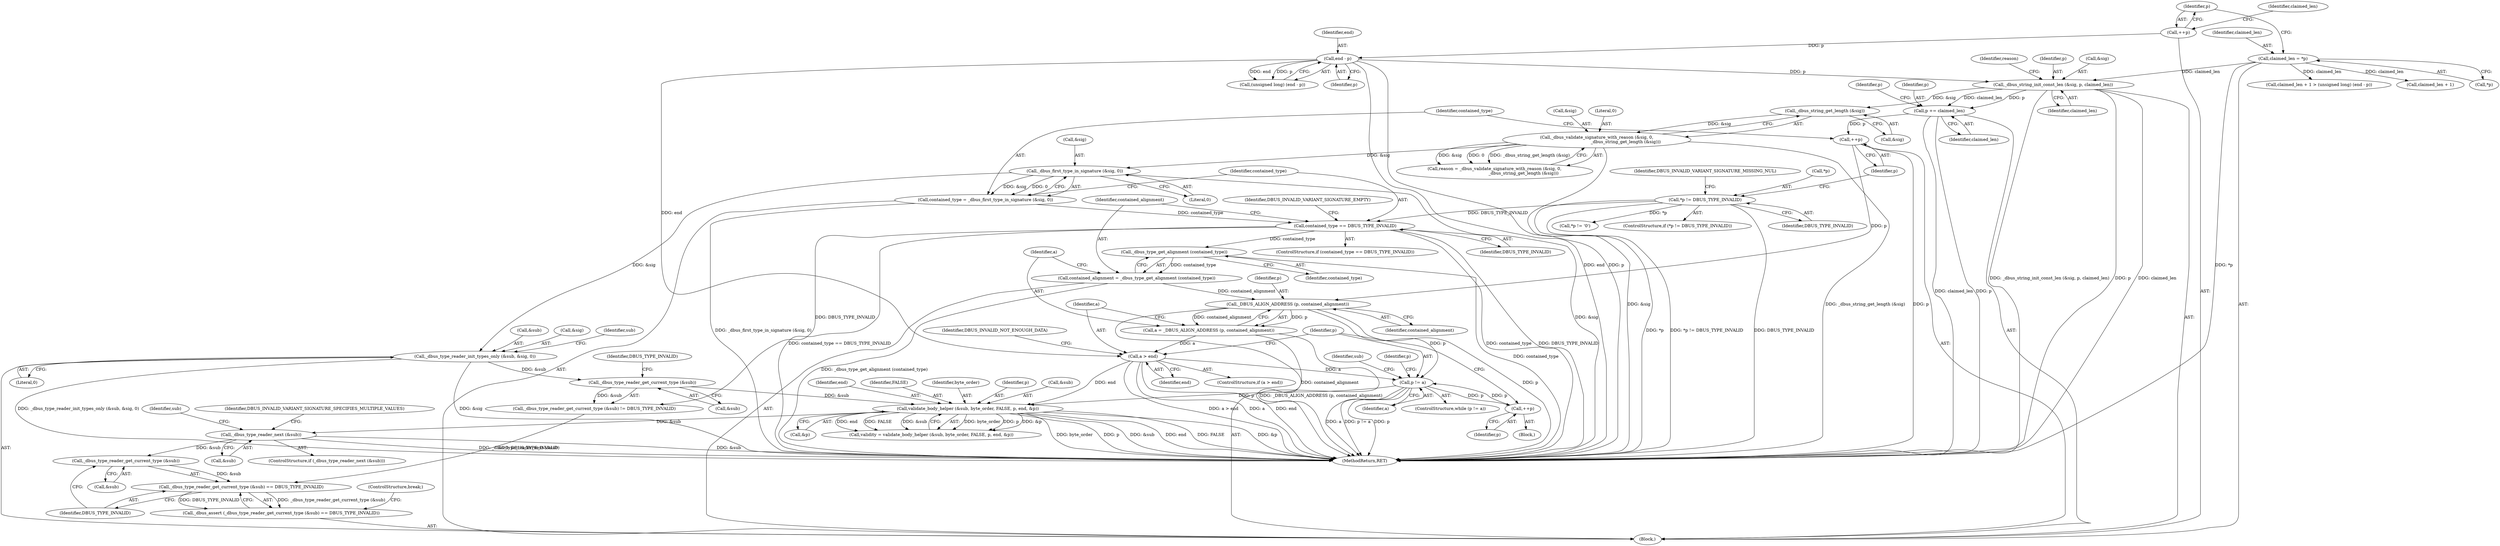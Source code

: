 digraph "0_dbus_7d65a3a6ed8815e34a99c680ac3869fde49dbbd4@API" {
"1000702" [label="(Call,_dbus_type_reader_get_current_type (&sub))"];
"1000695" [label="(Call,_dbus_type_reader_next (&sub))"];
"1000679" [label="(Call,validate_body_helper (&sub, byte_order, FALSE, p, end, &p))"];
"1000673" [label="(Call,_dbus_type_reader_get_current_type (&sub))"];
"1000665" [label="(Call,_dbus_type_reader_init_types_only (&sub, &sig, 0))"];
"1000626" [label="(Call,_dbus_first_type_in_signature (&sig, 0))"];
"1000590" [label="(Call,_dbus_validate_signature_with_reason (&sig, 0,\n                                           _dbus_string_get_length (&sig)))"];
"1000594" [label="(Call,_dbus_string_get_length (&sig))"];
"1000583" [label="(Call,_dbus_string_init_const_len (&sig, p, claimed_len))"];
"1000578" [label="(Call,end - p)"];
"1000569" [label="(Call,++p)"];
"1000565" [label="(Call,claimed_len = *p)"];
"1000652" [label="(Call,p != a)"];
"1000642" [label="(Call,_DBUS_ALIGN_ADDRESS (p, contained_alignment))"];
"1000622" [label="(Call,++p)"];
"1000612" [label="(Call,p += claimed_len)"];
"1000636" [label="(Call,contained_alignment = _dbus_type_get_alignment (contained_type))"];
"1000638" [label="(Call,_dbus_type_get_alignment (contained_type))"];
"1000631" [label="(Call,contained_type == DBUS_TYPE_INVALID)"];
"1000624" [label="(Call,contained_type = _dbus_first_type_in_signature (&sig, 0))"];
"1000616" [label="(Call,*p != DBUS_TYPE_INVALID)"];
"1000663" [label="(Call,++p)"];
"1000646" [label="(Call,a > end)"];
"1000640" [label="(Call,a = _DBUS_ALIGN_ADDRESS (p, contained_alignment))"];
"1000701" [label="(Call,_dbus_type_reader_get_current_type (&sub) == DBUS_TYPE_INVALID)"];
"1000700" [label="(Call,_dbus_assert (_dbus_type_reader_get_current_type (&sub) == DBUS_TYPE_INVALID))"];
"1000572" [label="(Call,claimed_len + 1 > (unsigned long) (end - p))"];
"1000646" [label="(Call,a > end)"];
"1000618" [label="(Identifier,p)"];
"1000652" [label="(Call,p != a)"];
"1000696" [label="(Call,&sub)"];
"1000695" [label="(Call,_dbus_type_reader_next (&sub))"];
"1000636" [label="(Call,contained_alignment = _dbus_type_get_alignment (contained_type))"];
"1000591" [label="(Call,&sig)"];
"1000664" [label="(Identifier,p)"];
"1000573" [label="(Call,claimed_len + 1)"];
"1000635" [label="(Identifier,DBUS_INVALID_VARIANT_SIGNATURE_EMPTY)"];
"1000587" [label="(Identifier,claimed_len)"];
"1000578" [label="(Call,end - p)"];
"1000639" [label="(Identifier,contained_type)"];
"1000647" [label="(Identifier,a)"];
"1000675" [label="(Identifier,sub)"];
"1000685" [label="(Identifier,end)"];
"1000637" [label="(Identifier,contained_alignment)"];
"1000683" [label="(Identifier,FALSE)"];
"1000617" [label="(Call,*p)"];
"1000595" [label="(Call,&sig)"];
"1000593" [label="(Literal,0)"];
"1000700" [label="(Call,_dbus_assert (_dbus_type_reader_get_current_type (&sub) == DBUS_TYPE_INVALID))"];
"1000653" [label="(Identifier,p)"];
"1000626" [label="(Call,_dbus_first_type_in_signature (&sig, 0))"];
"1000650" [label="(Identifier,DBUS_INVALID_NOT_ENOUGH_DATA)"];
"1000672" [label="(Call,_dbus_type_reader_get_current_type (&sub) != DBUS_TYPE_INVALID)"];
"1000631" [label="(Call,contained_type == DBUS_TYPE_INVALID)"];
"1000557" [label="(Block,)"];
"1000588" [label="(Call,reason = _dbus_validate_signature_with_reason (&sig, 0,\n                                           _dbus_string_get_length (&sig)))"];
"1000619" [label="(Identifier,DBUS_TYPE_INVALID)"];
"1000702" [label="(Call,_dbus_type_reader_get_current_type (&sub))"];
"1000642" [label="(Call,_DBUS_ALIGN_ADDRESS (p, contained_alignment))"];
"1000614" [label="(Identifier,claimed_len)"];
"1000682" [label="(Identifier,byte_order)"];
"1000644" [label="(Identifier,contained_alignment)"];
"1000703" [label="(Call,&sub)"];
"1000670" [label="(Literal,0)"];
"1000624" [label="(Call,contained_type = _dbus_first_type_in_signature (&sig, 0))"];
"1000677" [label="(Call,validity = validate_body_helper (&sub, byte_order, FALSE, p, end, &p))"];
"1000648" [label="(Identifier,end)"];
"1000586" [label="(Identifier,p)"];
"1000622" [label="(Call,++p)"];
"1000666" [label="(Call,&sub)"];
"1000629" [label="(Literal,0)"];
"1000574" [label="(Identifier,claimed_len)"];
"1000621" [label="(Identifier,DBUS_INVALID_VARIANT_SIGNATURE_MISSING_NUL)"];
"1000567" [label="(Call,*p)"];
"1000706" [label="(ControlStructure,break;)"];
"1000699" [label="(Identifier,DBUS_INVALID_VARIANT_SIGNATURE_SPECIFIES_MULTIPLE_VALUES)"];
"1000613" [label="(Identifier,p)"];
"1000623" [label="(Identifier,p)"];
"1000655" [label="(Block,)"];
"1000679" [label="(Call,validate_body_helper (&sub, byte_order, FALSE, p, end, &p))"];
"1000665" [label="(Call,_dbus_type_reader_init_types_only (&sub, &sig, 0))"];
"1000704" [label="(Identifier,sub)"];
"1000684" [label="(Identifier,p)"];
"1000657" [label="(Call,*p != '\0')"];
"1000705" [label="(Identifier,DBUS_TYPE_INVALID)"];
"1000663" [label="(Call,++p)"];
"1000686" [label="(Call,&p)"];
"1000579" [label="(Identifier,end)"];
"1000680" [label="(Call,&sub)"];
"1000612" [label="(Call,p += claimed_len)"];
"1000569" [label="(Call,++p)"];
"1000667" [label="(Identifier,sub)"];
"1000674" [label="(Call,&sub)"];
"1000633" [label="(Identifier,DBUS_TYPE_INVALID)"];
"1000570" [label="(Identifier,p)"];
"1000643" [label="(Identifier,p)"];
"1000576" [label="(Call,(unsigned long) (end - p))"];
"1000584" [label="(Call,&sig)"];
"1000627" [label="(Call,&sig)"];
"1000565" [label="(Call,claimed_len = *p)"];
"1000694" [label="(ControlStructure,if (_dbus_type_reader_next (&sub)))"];
"1000701" [label="(Call,_dbus_type_reader_get_current_type (&sub) == DBUS_TYPE_INVALID)"];
"1000616" [label="(Call,*p != DBUS_TYPE_INVALID)"];
"1000589" [label="(Identifier,reason)"];
"1000638" [label="(Call,_dbus_type_get_alignment (contained_type))"];
"1000632" [label="(Identifier,contained_type)"];
"1000630" [label="(ControlStructure,if (contained_type == DBUS_TYPE_INVALID))"];
"1000659" [label="(Identifier,p)"];
"1000676" [label="(Identifier,DBUS_TYPE_INVALID)"];
"1000580" [label="(Identifier,p)"];
"1000645" [label="(ControlStructure,if (a > end))"];
"1000654" [label="(Identifier,a)"];
"1000625" [label="(Identifier,contained_type)"];
"1000651" [label="(ControlStructure,while (p != a))"];
"1000673" [label="(Call,_dbus_type_reader_get_current_type (&sub))"];
"1000566" [label="(Identifier,claimed_len)"];
"1000668" [label="(Call,&sig)"];
"1000640" [label="(Call,a = _DBUS_ALIGN_ADDRESS (p, contained_alignment))"];
"1000615" [label="(ControlStructure,if (*p != DBUS_TYPE_INVALID))"];
"1000770" [label="(MethodReturn,RET)"];
"1000583" [label="(Call,_dbus_string_init_const_len (&sig, p, claimed_len))"];
"1000590" [label="(Call,_dbus_validate_signature_with_reason (&sig, 0,\n                                           _dbus_string_get_length (&sig)))"];
"1000641" [label="(Identifier,a)"];
"1000594" [label="(Call,_dbus_string_get_length (&sig))"];
"1000702" -> "1000701"  [label="AST: "];
"1000702" -> "1000703"  [label="CFG: "];
"1000703" -> "1000702"  [label="AST: "];
"1000705" -> "1000702"  [label="CFG: "];
"1000702" -> "1000701"  [label="DDG: &sub"];
"1000695" -> "1000702"  [label="DDG: &sub"];
"1000695" -> "1000694"  [label="AST: "];
"1000695" -> "1000696"  [label="CFG: "];
"1000696" -> "1000695"  [label="AST: "];
"1000699" -> "1000695"  [label="CFG: "];
"1000704" -> "1000695"  [label="CFG: "];
"1000695" -> "1000770"  [label="DDG: _dbus_type_reader_next (&sub)"];
"1000695" -> "1000770"  [label="DDG: &sub"];
"1000679" -> "1000695"  [label="DDG: &sub"];
"1000679" -> "1000677"  [label="AST: "];
"1000679" -> "1000686"  [label="CFG: "];
"1000680" -> "1000679"  [label="AST: "];
"1000682" -> "1000679"  [label="AST: "];
"1000683" -> "1000679"  [label="AST: "];
"1000684" -> "1000679"  [label="AST: "];
"1000685" -> "1000679"  [label="AST: "];
"1000686" -> "1000679"  [label="AST: "];
"1000677" -> "1000679"  [label="CFG: "];
"1000679" -> "1000770"  [label="DDG: byte_order"];
"1000679" -> "1000770"  [label="DDG: p"];
"1000679" -> "1000770"  [label="DDG: &sub"];
"1000679" -> "1000770"  [label="DDG: end"];
"1000679" -> "1000770"  [label="DDG: FALSE"];
"1000679" -> "1000770"  [label="DDG: &p"];
"1000679" -> "1000677"  [label="DDG: byte_order"];
"1000679" -> "1000677"  [label="DDG: p"];
"1000679" -> "1000677"  [label="DDG: &p"];
"1000679" -> "1000677"  [label="DDG: end"];
"1000679" -> "1000677"  [label="DDG: FALSE"];
"1000679" -> "1000677"  [label="DDG: &sub"];
"1000673" -> "1000679"  [label="DDG: &sub"];
"1000652" -> "1000679"  [label="DDG: p"];
"1000646" -> "1000679"  [label="DDG: end"];
"1000673" -> "1000672"  [label="AST: "];
"1000673" -> "1000674"  [label="CFG: "];
"1000674" -> "1000673"  [label="AST: "];
"1000676" -> "1000673"  [label="CFG: "];
"1000673" -> "1000672"  [label="DDG: &sub"];
"1000665" -> "1000673"  [label="DDG: &sub"];
"1000665" -> "1000557"  [label="AST: "];
"1000665" -> "1000670"  [label="CFG: "];
"1000666" -> "1000665"  [label="AST: "];
"1000668" -> "1000665"  [label="AST: "];
"1000670" -> "1000665"  [label="AST: "];
"1000675" -> "1000665"  [label="CFG: "];
"1000665" -> "1000770"  [label="DDG: &sig"];
"1000665" -> "1000770"  [label="DDG: _dbus_type_reader_init_types_only (&sub, &sig, 0)"];
"1000626" -> "1000665"  [label="DDG: &sig"];
"1000626" -> "1000624"  [label="AST: "];
"1000626" -> "1000629"  [label="CFG: "];
"1000627" -> "1000626"  [label="AST: "];
"1000629" -> "1000626"  [label="AST: "];
"1000624" -> "1000626"  [label="CFG: "];
"1000626" -> "1000770"  [label="DDG: &sig"];
"1000626" -> "1000624"  [label="DDG: &sig"];
"1000626" -> "1000624"  [label="DDG: 0"];
"1000590" -> "1000626"  [label="DDG: &sig"];
"1000590" -> "1000588"  [label="AST: "];
"1000590" -> "1000594"  [label="CFG: "];
"1000591" -> "1000590"  [label="AST: "];
"1000593" -> "1000590"  [label="AST: "];
"1000594" -> "1000590"  [label="AST: "];
"1000588" -> "1000590"  [label="CFG: "];
"1000590" -> "1000770"  [label="DDG: &sig"];
"1000590" -> "1000770"  [label="DDG: _dbus_string_get_length (&sig)"];
"1000590" -> "1000588"  [label="DDG: &sig"];
"1000590" -> "1000588"  [label="DDG: 0"];
"1000590" -> "1000588"  [label="DDG: _dbus_string_get_length (&sig)"];
"1000594" -> "1000590"  [label="DDG: &sig"];
"1000594" -> "1000595"  [label="CFG: "];
"1000595" -> "1000594"  [label="AST: "];
"1000583" -> "1000594"  [label="DDG: &sig"];
"1000583" -> "1000557"  [label="AST: "];
"1000583" -> "1000587"  [label="CFG: "];
"1000584" -> "1000583"  [label="AST: "];
"1000586" -> "1000583"  [label="AST: "];
"1000587" -> "1000583"  [label="AST: "];
"1000589" -> "1000583"  [label="CFG: "];
"1000583" -> "1000770"  [label="DDG: _dbus_string_init_const_len (&sig, p, claimed_len)"];
"1000583" -> "1000770"  [label="DDG: p"];
"1000583" -> "1000770"  [label="DDG: claimed_len"];
"1000578" -> "1000583"  [label="DDG: p"];
"1000565" -> "1000583"  [label="DDG: claimed_len"];
"1000583" -> "1000612"  [label="DDG: claimed_len"];
"1000583" -> "1000612"  [label="DDG: p"];
"1000578" -> "1000576"  [label="AST: "];
"1000578" -> "1000580"  [label="CFG: "];
"1000579" -> "1000578"  [label="AST: "];
"1000580" -> "1000578"  [label="AST: "];
"1000576" -> "1000578"  [label="CFG: "];
"1000578" -> "1000770"  [label="DDG: end"];
"1000578" -> "1000770"  [label="DDG: p"];
"1000578" -> "1000576"  [label="DDG: end"];
"1000578" -> "1000576"  [label="DDG: p"];
"1000569" -> "1000578"  [label="DDG: p"];
"1000578" -> "1000646"  [label="DDG: end"];
"1000569" -> "1000557"  [label="AST: "];
"1000569" -> "1000570"  [label="CFG: "];
"1000570" -> "1000569"  [label="AST: "];
"1000574" -> "1000569"  [label="CFG: "];
"1000565" -> "1000557"  [label="AST: "];
"1000565" -> "1000567"  [label="CFG: "];
"1000566" -> "1000565"  [label="AST: "];
"1000567" -> "1000565"  [label="AST: "];
"1000570" -> "1000565"  [label="CFG: "];
"1000565" -> "1000770"  [label="DDG: *p"];
"1000565" -> "1000572"  [label="DDG: claimed_len"];
"1000565" -> "1000573"  [label="DDG: claimed_len"];
"1000652" -> "1000651"  [label="AST: "];
"1000652" -> "1000654"  [label="CFG: "];
"1000653" -> "1000652"  [label="AST: "];
"1000654" -> "1000652"  [label="AST: "];
"1000659" -> "1000652"  [label="CFG: "];
"1000667" -> "1000652"  [label="CFG: "];
"1000652" -> "1000770"  [label="DDG: p != a"];
"1000652" -> "1000770"  [label="DDG: p"];
"1000652" -> "1000770"  [label="DDG: a"];
"1000642" -> "1000652"  [label="DDG: p"];
"1000663" -> "1000652"  [label="DDG: p"];
"1000646" -> "1000652"  [label="DDG: a"];
"1000652" -> "1000663"  [label="DDG: p"];
"1000642" -> "1000640"  [label="AST: "];
"1000642" -> "1000644"  [label="CFG: "];
"1000643" -> "1000642"  [label="AST: "];
"1000644" -> "1000642"  [label="AST: "];
"1000640" -> "1000642"  [label="CFG: "];
"1000642" -> "1000770"  [label="DDG: p"];
"1000642" -> "1000770"  [label="DDG: contained_alignment"];
"1000642" -> "1000640"  [label="DDG: p"];
"1000642" -> "1000640"  [label="DDG: contained_alignment"];
"1000622" -> "1000642"  [label="DDG: p"];
"1000636" -> "1000642"  [label="DDG: contained_alignment"];
"1000622" -> "1000557"  [label="AST: "];
"1000622" -> "1000623"  [label="CFG: "];
"1000623" -> "1000622"  [label="AST: "];
"1000625" -> "1000622"  [label="CFG: "];
"1000622" -> "1000770"  [label="DDG: p"];
"1000612" -> "1000622"  [label="DDG: p"];
"1000612" -> "1000557"  [label="AST: "];
"1000612" -> "1000614"  [label="CFG: "];
"1000613" -> "1000612"  [label="AST: "];
"1000614" -> "1000612"  [label="AST: "];
"1000618" -> "1000612"  [label="CFG: "];
"1000612" -> "1000770"  [label="DDG: claimed_len"];
"1000612" -> "1000770"  [label="DDG: p"];
"1000636" -> "1000557"  [label="AST: "];
"1000636" -> "1000638"  [label="CFG: "];
"1000637" -> "1000636"  [label="AST: "];
"1000638" -> "1000636"  [label="AST: "];
"1000641" -> "1000636"  [label="CFG: "];
"1000636" -> "1000770"  [label="DDG: _dbus_type_get_alignment (contained_type)"];
"1000638" -> "1000636"  [label="DDG: contained_type"];
"1000638" -> "1000639"  [label="CFG: "];
"1000639" -> "1000638"  [label="AST: "];
"1000638" -> "1000770"  [label="DDG: contained_type"];
"1000631" -> "1000638"  [label="DDG: contained_type"];
"1000631" -> "1000630"  [label="AST: "];
"1000631" -> "1000633"  [label="CFG: "];
"1000632" -> "1000631"  [label="AST: "];
"1000633" -> "1000631"  [label="AST: "];
"1000635" -> "1000631"  [label="CFG: "];
"1000637" -> "1000631"  [label="CFG: "];
"1000631" -> "1000770"  [label="DDG: contained_type"];
"1000631" -> "1000770"  [label="DDG: DBUS_TYPE_INVALID"];
"1000631" -> "1000770"  [label="DDG: contained_type == DBUS_TYPE_INVALID"];
"1000624" -> "1000631"  [label="DDG: contained_type"];
"1000616" -> "1000631"  [label="DDG: DBUS_TYPE_INVALID"];
"1000631" -> "1000672"  [label="DDG: DBUS_TYPE_INVALID"];
"1000624" -> "1000557"  [label="AST: "];
"1000625" -> "1000624"  [label="AST: "];
"1000632" -> "1000624"  [label="CFG: "];
"1000624" -> "1000770"  [label="DDG: _dbus_first_type_in_signature (&sig, 0)"];
"1000616" -> "1000615"  [label="AST: "];
"1000616" -> "1000619"  [label="CFG: "];
"1000617" -> "1000616"  [label="AST: "];
"1000619" -> "1000616"  [label="AST: "];
"1000621" -> "1000616"  [label="CFG: "];
"1000623" -> "1000616"  [label="CFG: "];
"1000616" -> "1000770"  [label="DDG: *p"];
"1000616" -> "1000770"  [label="DDG: *p != DBUS_TYPE_INVALID"];
"1000616" -> "1000770"  [label="DDG: DBUS_TYPE_INVALID"];
"1000616" -> "1000657"  [label="DDG: *p"];
"1000663" -> "1000655"  [label="AST: "];
"1000663" -> "1000664"  [label="CFG: "];
"1000664" -> "1000663"  [label="AST: "];
"1000653" -> "1000663"  [label="CFG: "];
"1000646" -> "1000645"  [label="AST: "];
"1000646" -> "1000648"  [label="CFG: "];
"1000647" -> "1000646"  [label="AST: "];
"1000648" -> "1000646"  [label="AST: "];
"1000650" -> "1000646"  [label="CFG: "];
"1000653" -> "1000646"  [label="CFG: "];
"1000646" -> "1000770"  [label="DDG: a > end"];
"1000646" -> "1000770"  [label="DDG: a"];
"1000646" -> "1000770"  [label="DDG: end"];
"1000640" -> "1000646"  [label="DDG: a"];
"1000640" -> "1000557"  [label="AST: "];
"1000641" -> "1000640"  [label="AST: "];
"1000647" -> "1000640"  [label="CFG: "];
"1000640" -> "1000770"  [label="DDG: _DBUS_ALIGN_ADDRESS (p, contained_alignment)"];
"1000701" -> "1000700"  [label="AST: "];
"1000701" -> "1000705"  [label="CFG: "];
"1000705" -> "1000701"  [label="AST: "];
"1000700" -> "1000701"  [label="CFG: "];
"1000701" -> "1000700"  [label="DDG: _dbus_type_reader_get_current_type (&sub)"];
"1000701" -> "1000700"  [label="DDG: DBUS_TYPE_INVALID"];
"1000672" -> "1000701"  [label="DDG: DBUS_TYPE_INVALID"];
"1000700" -> "1000557"  [label="AST: "];
"1000706" -> "1000700"  [label="CFG: "];
}
